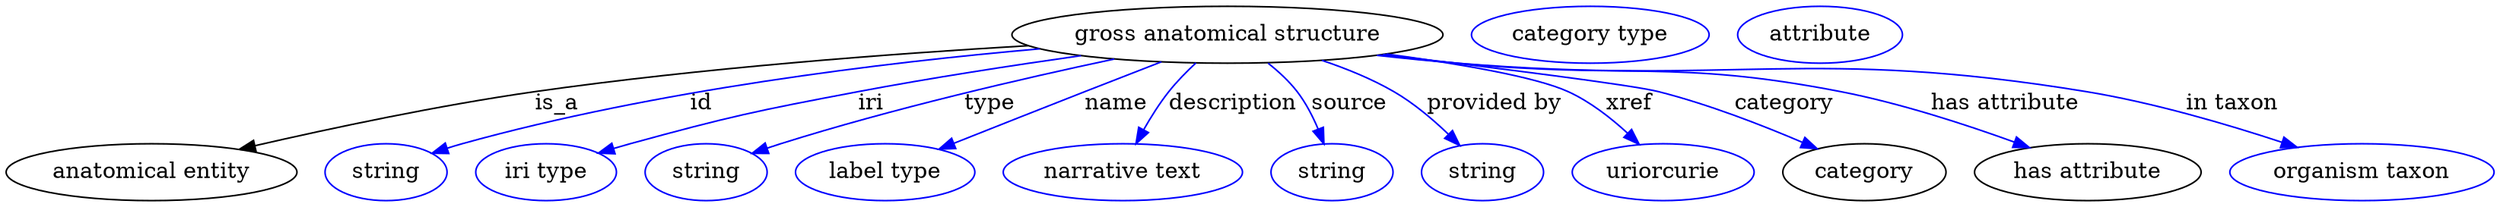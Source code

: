 digraph {
	graph [bb="0,0,1569.8,123"];
	node [label="\N"];
	"gross anatomical structure"	[height=0.5,
		label="gross anatomical structure",
		pos="770.64,105",
		width=3.7733];
	"anatomical entity"	[height=0.5,
		pos="91.642,18",
		width=2.5456];
	"gross anatomical structure" -> "anatomical entity"	[label=is_a,
		lp="347.64,61.5",
		pos="e,147.05,32.487 644.92,98.066 557.35,92.923 438,83.901 333.64,69 273.37,60.394 205.56,45.966 157.09,34.814"];
	id	[color=blue,
		height=0.5,
		label=string,
		pos="239.64,18",
		width=1.0652];
	"gross anatomical structure" -> id	[color=blue,
		label=id,
		lp="438.64,61.5",
		pos="e,268.63,29.99 652.25,96.055 553.36,87.357 409.41,69.867 287.64,36 284.53,35.135 281.34,34.172 278.14,33.155",
		style=solid];
	iri	[color=blue,
		height=0.5,
		label="iri type",
		pos="340.64,18",
		width=1.2277];
	"gross anatomical structure" -> iri	[color=blue,
		label=iri,
		lp="545.64,61.5",
		pos="e,373.94,29.93 678.23,91.802 635.34,85.71 583.75,77.77 537.64,69 473.56,56.813 457.58,53.14 394.64,36 391.06,35.026 387.37,33.97 \
383.67,32.877",
		style=solid];
	type	[color=blue,
		height=0.5,
		label=string,
		pos="441.64,18",
		width=1.0652];
	"gross anatomical structure" -> type	[color=blue,
		label=type,
		lp="620.64,61.5",
		pos="e,470.6,29.898 699.2,89.629 641.75,77.39 559.24,58.275 488.64,36 485.89,35.131 483.06,34.201 480.21,33.24",
		style=solid];
	name	[color=blue,
		height=0.5,
		label="label type",
		pos="554.64,18",
		width=1.5707];
	"gross anatomical structure" -> name	[color=blue,
		label=name,
		lp="700.64,61.5",
		pos="e,588.58,32.539 728.95,87.854 713.74,81.945 696.4,75.191 680.64,69 653.09,58.174 622.19,45.914 597.88,36.244",
		style=solid];
	description	[color=blue,
		height=0.5,
		label="narrative text",
		pos="704.64,18",
		width=2.0943];
	"gross anatomical structure" -> description	[color=blue,
		label=description,
		lp="774.14,61.5",
		pos="e,712.92,35.979 750.76,87.166 744.89,81.694 738.69,75.379 733.64,69 727.82,61.647 722.39,53.001 717.83,44.985",
		style=solid];
	source	[color=blue,
		height=0.5,
		label=string,
		pos="836.64,18",
		width=1.0652];
	"gross anatomical structure" -> source	[color=blue,
		label=source,
		lp="847.64,61.5",
		pos="e,831.54,35.85 796.3,86.992 802.87,81.78 809.52,75.649 814.64,69 820.08,61.951 824.48,53.351 827.88,45.285",
		style=solid];
	"provided by"	[color=blue,
		height=0.5,
		label=string,
		pos="931.64,18",
		width=1.0652];
	"gross anatomical structure" -> "provided by"	[color=blue,
		label="provided by",
		lp="939.14,61.5",
		pos="e,917.29,34.858 830.23,88.794 845.57,83.645 861.68,77.094 875.64,69 888.1,61.78 900.23,51.48 910,42.104",
		style=solid];
	xref	[color=blue,
		height=0.5,
		label=uriorcurie,
		pos="1045.6,18",
		width=1.5887];
	"gross anatomical structure" -> xref	[color=blue,
		label=xref,
		lp="1024.1,61.5",
		pos="e,1030.5,35.641 871.01,92.798 916.67,86.664 965.04,78.399 985.64,69 999.4,62.721 1012.6,52.419 1023,42.792",
		style=solid];
	category	[height=0.5,
		pos="1172.6,18",
		width=1.4263];
	"gross anatomical structure" -> category	[color=blue,
		label=category,
		lp="1122.1,61.5",
		pos="e,1142.8,32.818 868.81,92.526 939.69,84.044 1025.8,73.259 1042.6,69 1074,61.066 1108.1,47.753 1133.6,36.859",
		style=solid];
	"has attribute"	[height=0.5,
		pos="1313.6,18",
		width=1.9859];
	"gross anatomical structure" -> "has attribute"	[color=blue,
		label="has attribute",
		lp="1261.6,61.5",
		pos="e,1276.8,33.543 866.52,92.178 882.89,90.325 899.75,88.522 915.64,87 1023,76.718 1051.8,89.603 1157.6,69 1195.3,61.671 1236.6,48.182 \
1267.2,37.06",
		style=solid];
	"in taxon"	[color=blue,
		height=0.5,
		label="organism taxon",
		pos="1486.6,18",
		width=2.3109];
	"gross anatomical structure" -> "in taxon"	[color=blue,
		label="in taxon",
		lp="1404.6,61.5",
		pos="e,1445.8,33.693 864.92,91.958 881.79,90.085 899.22,88.333 915.64,87 1091.7,72.707 1138.3,97.587 1312.6,69 1355,62.055 1401.7,48.297 \
1436,36.968",
		style=solid];
	"named thing_category"	[color=blue,
		height=0.5,
		label="category type",
		pos="999.64,105",
		width=2.0762];
	"organismal entity_has attribute"	[color=blue,
		height=0.5,
		label=attribute,
		pos="1144.6,105",
		width=1.4443];
}
